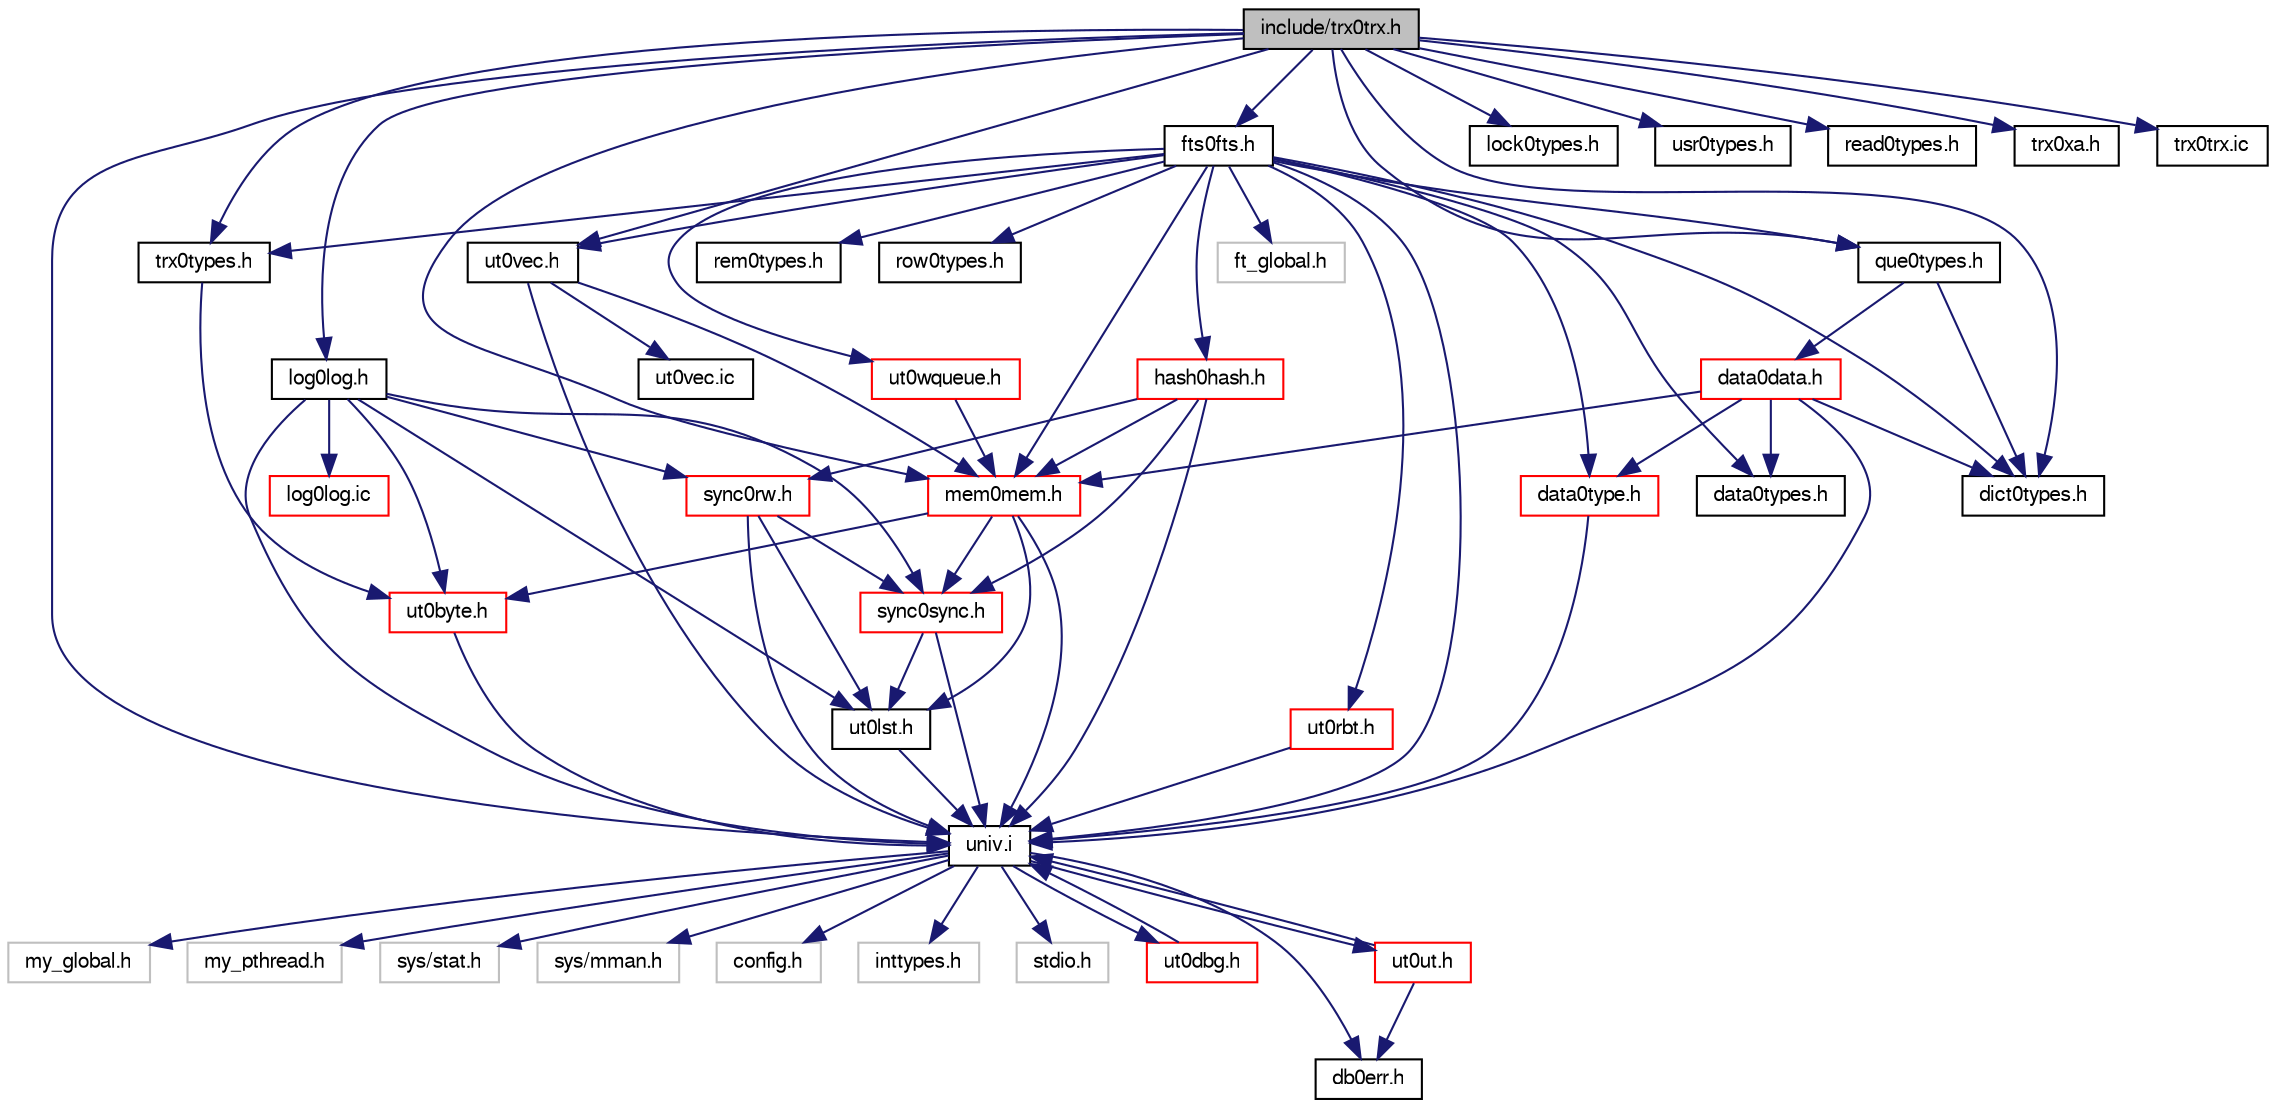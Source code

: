 digraph "include/trx0trx.h"
{
  bgcolor="transparent";
  edge [fontname="FreeSans",fontsize="10",labelfontname="FreeSans",labelfontsize="10"];
  node [fontname="FreeSans",fontsize="10",shape=record];
  Node1 [label="include/trx0trx.h",height=0.2,width=0.4,color="black", fillcolor="grey75", style="filled" fontcolor="black"];
  Node1 -> Node2 [color="midnightblue",fontsize="10",style="solid",fontname="FreeSans"];
  Node2 [label="univ.i",height=0.2,width=0.4,color="black",URL="$univ_8i.html"];
  Node2 -> Node3 [color="midnightblue",fontsize="10",style="solid",fontname="FreeSans"];
  Node3 [label="my_global.h",height=0.2,width=0.4,color="grey75"];
  Node2 -> Node4 [color="midnightblue",fontsize="10",style="solid",fontname="FreeSans"];
  Node4 [label="my_pthread.h",height=0.2,width=0.4,color="grey75"];
  Node2 -> Node5 [color="midnightblue",fontsize="10",style="solid",fontname="FreeSans"];
  Node5 [label="sys/stat.h",height=0.2,width=0.4,color="grey75"];
  Node2 -> Node6 [color="midnightblue",fontsize="10",style="solid",fontname="FreeSans"];
  Node6 [label="sys/mman.h",height=0.2,width=0.4,color="grey75"];
  Node2 -> Node7 [color="midnightblue",fontsize="10",style="solid",fontname="FreeSans"];
  Node7 [label="config.h",height=0.2,width=0.4,color="grey75"];
  Node2 -> Node8 [color="midnightblue",fontsize="10",style="solid",fontname="FreeSans"];
  Node8 [label="inttypes.h",height=0.2,width=0.4,color="grey75"];
  Node2 -> Node9 [color="midnightblue",fontsize="10",style="solid",fontname="FreeSans"];
  Node9 [label="stdio.h",height=0.2,width=0.4,color="grey75"];
  Node2 -> Node10 [color="midnightblue",fontsize="10",style="solid",fontname="FreeSans"];
  Node10 [label="ut0dbg.h",height=0.2,width=0.4,color="red",URL="$ut0dbg_8h.html"];
  Node10 -> Node2 [color="midnightblue",fontsize="10",style="solid",fontname="FreeSans"];
  Node2 -> Node11 [color="midnightblue",fontsize="10",style="solid",fontname="FreeSans"];
  Node11 [label="ut0ut.h",height=0.2,width=0.4,color="red",URL="$ut0ut_8h.html"];
  Node11 -> Node2 [color="midnightblue",fontsize="10",style="solid",fontname="FreeSans"];
  Node11 -> Node12 [color="midnightblue",fontsize="10",style="solid",fontname="FreeSans"];
  Node12 [label="db0err.h",height=0.2,width=0.4,color="black",URL="$db0err_8h.html"];
  Node2 -> Node12 [color="midnightblue",fontsize="10",style="solid",fontname="FreeSans"];
  Node1 -> Node13 [color="midnightblue",fontsize="10",style="solid",fontname="FreeSans"];
  Node13 [label="trx0types.h",height=0.2,width=0.4,color="black",URL="$trx0types_8h.html"];
  Node13 -> Node14 [color="midnightblue",fontsize="10",style="solid",fontname="FreeSans"];
  Node14 [label="ut0byte.h",height=0.2,width=0.4,color="red",URL="$ut0byte_8h.html"];
  Node14 -> Node2 [color="midnightblue",fontsize="10",style="solid",fontname="FreeSans"];
  Node1 -> Node15 [color="midnightblue",fontsize="10",style="solid",fontname="FreeSans"];
  Node15 [label="dict0types.h",height=0.2,width=0.4,color="black",URL="$dict0types_8h.html"];
  Node1 -> Node16 [color="midnightblue",fontsize="10",style="solid",fontname="FreeSans"];
  Node16 [label="lock0types.h",height=0.2,width=0.4,color="black",URL="$lock0types_8h.html"];
  Node1 -> Node17 [color="midnightblue",fontsize="10",style="solid",fontname="FreeSans"];
  Node17 [label="log0log.h",height=0.2,width=0.4,color="black",URL="$log0log_8h.html"];
  Node17 -> Node2 [color="midnightblue",fontsize="10",style="solid",fontname="FreeSans"];
  Node17 -> Node14 [color="midnightblue",fontsize="10",style="solid",fontname="FreeSans"];
  Node17 -> Node18 [color="midnightblue",fontsize="10",style="solid",fontname="FreeSans"];
  Node18 [label="ut0lst.h",height=0.2,width=0.4,color="black",URL="$ut0lst_8h.html"];
  Node18 -> Node2 [color="midnightblue",fontsize="10",style="solid",fontname="FreeSans"];
  Node17 -> Node19 [color="midnightblue",fontsize="10",style="solid",fontname="FreeSans"];
  Node19 [label="sync0sync.h",height=0.2,width=0.4,color="red",URL="$sync0sync_8h.html"];
  Node19 -> Node2 [color="midnightblue",fontsize="10",style="solid",fontname="FreeSans"];
  Node19 -> Node18 [color="midnightblue",fontsize="10",style="solid",fontname="FreeSans"];
  Node17 -> Node20 [color="midnightblue",fontsize="10",style="solid",fontname="FreeSans"];
  Node20 [label="sync0rw.h",height=0.2,width=0.4,color="red",URL="$sync0rw_8h.html"];
  Node20 -> Node2 [color="midnightblue",fontsize="10",style="solid",fontname="FreeSans"];
  Node20 -> Node18 [color="midnightblue",fontsize="10",style="solid",fontname="FreeSans"];
  Node20 -> Node19 [color="midnightblue",fontsize="10",style="solid",fontname="FreeSans"];
  Node17 -> Node21 [color="midnightblue",fontsize="10",style="solid",fontname="FreeSans"];
  Node21 [label="log0log.ic",height=0.2,width=0.4,color="red",URL="$log0log_8ic.html"];
  Node1 -> Node22 [color="midnightblue",fontsize="10",style="solid",fontname="FreeSans"];
  Node22 [label="usr0types.h",height=0.2,width=0.4,color="black",URL="$usr0types_8h.html"];
  Node1 -> Node23 [color="midnightblue",fontsize="10",style="solid",fontname="FreeSans"];
  Node23 [label="que0types.h",height=0.2,width=0.4,color="black",URL="$que0types_8h.html"];
  Node23 -> Node24 [color="midnightblue",fontsize="10",style="solid",fontname="FreeSans"];
  Node24 [label="data0data.h",height=0.2,width=0.4,color="red",URL="$data0data_8h.html"];
  Node24 -> Node2 [color="midnightblue",fontsize="10",style="solid",fontname="FreeSans"];
  Node24 -> Node25 [color="midnightblue",fontsize="10",style="solid",fontname="FreeSans"];
  Node25 [label="data0types.h",height=0.2,width=0.4,color="black",URL="$data0types_8h.html"];
  Node24 -> Node26 [color="midnightblue",fontsize="10",style="solid",fontname="FreeSans"];
  Node26 [label="data0type.h",height=0.2,width=0.4,color="red",URL="$data0type_8h.html"];
  Node26 -> Node2 [color="midnightblue",fontsize="10",style="solid",fontname="FreeSans"];
  Node24 -> Node27 [color="midnightblue",fontsize="10",style="solid",fontname="FreeSans"];
  Node27 [label="mem0mem.h",height=0.2,width=0.4,color="red",URL="$mem0mem_8h.html"];
  Node27 -> Node2 [color="midnightblue",fontsize="10",style="solid",fontname="FreeSans"];
  Node27 -> Node14 [color="midnightblue",fontsize="10",style="solid",fontname="FreeSans"];
  Node27 -> Node19 [color="midnightblue",fontsize="10",style="solid",fontname="FreeSans"];
  Node27 -> Node18 [color="midnightblue",fontsize="10",style="solid",fontname="FreeSans"];
  Node24 -> Node15 [color="midnightblue",fontsize="10",style="solid",fontname="FreeSans"];
  Node23 -> Node15 [color="midnightblue",fontsize="10",style="solid",fontname="FreeSans"];
  Node1 -> Node27 [color="midnightblue",fontsize="10",style="solid",fontname="FreeSans"];
  Node1 -> Node28 [color="midnightblue",fontsize="10",style="solid",fontname="FreeSans"];
  Node28 [label="read0types.h",height=0.2,width=0.4,color="black",URL="$read0types_8h.html"];
  Node1 -> Node29 [color="midnightblue",fontsize="10",style="solid",fontname="FreeSans"];
  Node29 [label="trx0xa.h",height=0.2,width=0.4,color="black",URL="$trx0xa_8h_source.html"];
  Node1 -> Node30 [color="midnightblue",fontsize="10",style="solid",fontname="FreeSans"];
  Node30 [label="ut0vec.h",height=0.2,width=0.4,color="black",URL="$ut0vec_8h.html"];
  Node30 -> Node2 [color="midnightblue",fontsize="10",style="solid",fontname="FreeSans"];
  Node30 -> Node27 [color="midnightblue",fontsize="10",style="solid",fontname="FreeSans"];
  Node30 -> Node31 [color="midnightblue",fontsize="10",style="solid",fontname="FreeSans"];
  Node31 [label="ut0vec.ic",height=0.2,width=0.4,color="black",URL="$ut0vec_8ic.html"];
  Node1 -> Node32 [color="midnightblue",fontsize="10",style="solid",fontname="FreeSans"];
  Node32 [label="fts0fts.h",height=0.2,width=0.4,color="black",URL="$fts0fts_8h.html"];
  Node32 -> Node2 [color="midnightblue",fontsize="10",style="solid",fontname="FreeSans"];
  Node32 -> Node26 [color="midnightblue",fontsize="10",style="solid",fontname="FreeSans"];
  Node32 -> Node25 [color="midnightblue",fontsize="10",style="solid",fontname="FreeSans"];
  Node32 -> Node15 [color="midnightblue",fontsize="10",style="solid",fontname="FreeSans"];
  Node32 -> Node33 [color="midnightblue",fontsize="10",style="solid",fontname="FreeSans"];
  Node33 [label="hash0hash.h",height=0.2,width=0.4,color="red",URL="$hash0hash_8h.html"];
  Node33 -> Node2 [color="midnightblue",fontsize="10",style="solid",fontname="FreeSans"];
  Node33 -> Node27 [color="midnightblue",fontsize="10",style="solid",fontname="FreeSans"];
  Node33 -> Node19 [color="midnightblue",fontsize="10",style="solid",fontname="FreeSans"];
  Node33 -> Node20 [color="midnightblue",fontsize="10",style="solid",fontname="FreeSans"];
  Node32 -> Node27 [color="midnightblue",fontsize="10",style="solid",fontname="FreeSans"];
  Node32 -> Node34 [color="midnightblue",fontsize="10",style="solid",fontname="FreeSans"];
  Node34 [label="rem0types.h",height=0.2,width=0.4,color="black",URL="$rem0types_8h.html"];
  Node32 -> Node35 [color="midnightblue",fontsize="10",style="solid",fontname="FreeSans"];
  Node35 [label="row0types.h",height=0.2,width=0.4,color="black",URL="$row0types_8h.html"];
  Node32 -> Node13 [color="midnightblue",fontsize="10",style="solid",fontname="FreeSans"];
  Node32 -> Node30 [color="midnightblue",fontsize="10",style="solid",fontname="FreeSans"];
  Node32 -> Node36 [color="midnightblue",fontsize="10",style="solid",fontname="FreeSans"];
  Node36 [label="ut0rbt.h",height=0.2,width=0.4,color="red",URL="$ut0rbt_8h.html"];
  Node36 -> Node2 [color="midnightblue",fontsize="10",style="solid",fontname="FreeSans"];
  Node32 -> Node37 [color="midnightblue",fontsize="10",style="solid",fontname="FreeSans"];
  Node37 [label="ut0wqueue.h",height=0.2,width=0.4,color="red",URL="$ut0wqueue_8h.html"];
  Node37 -> Node27 [color="midnightblue",fontsize="10",style="solid",fontname="FreeSans"];
  Node32 -> Node23 [color="midnightblue",fontsize="10",style="solid",fontname="FreeSans"];
  Node32 -> Node38 [color="midnightblue",fontsize="10",style="solid",fontname="FreeSans"];
  Node38 [label="ft_global.h",height=0.2,width=0.4,color="grey75"];
  Node1 -> Node39 [color="midnightblue",fontsize="10",style="solid",fontname="FreeSans"];
  Node39 [label="trx0trx.ic",height=0.2,width=0.4,color="black",URL="$trx0trx_8ic.html"];
}
